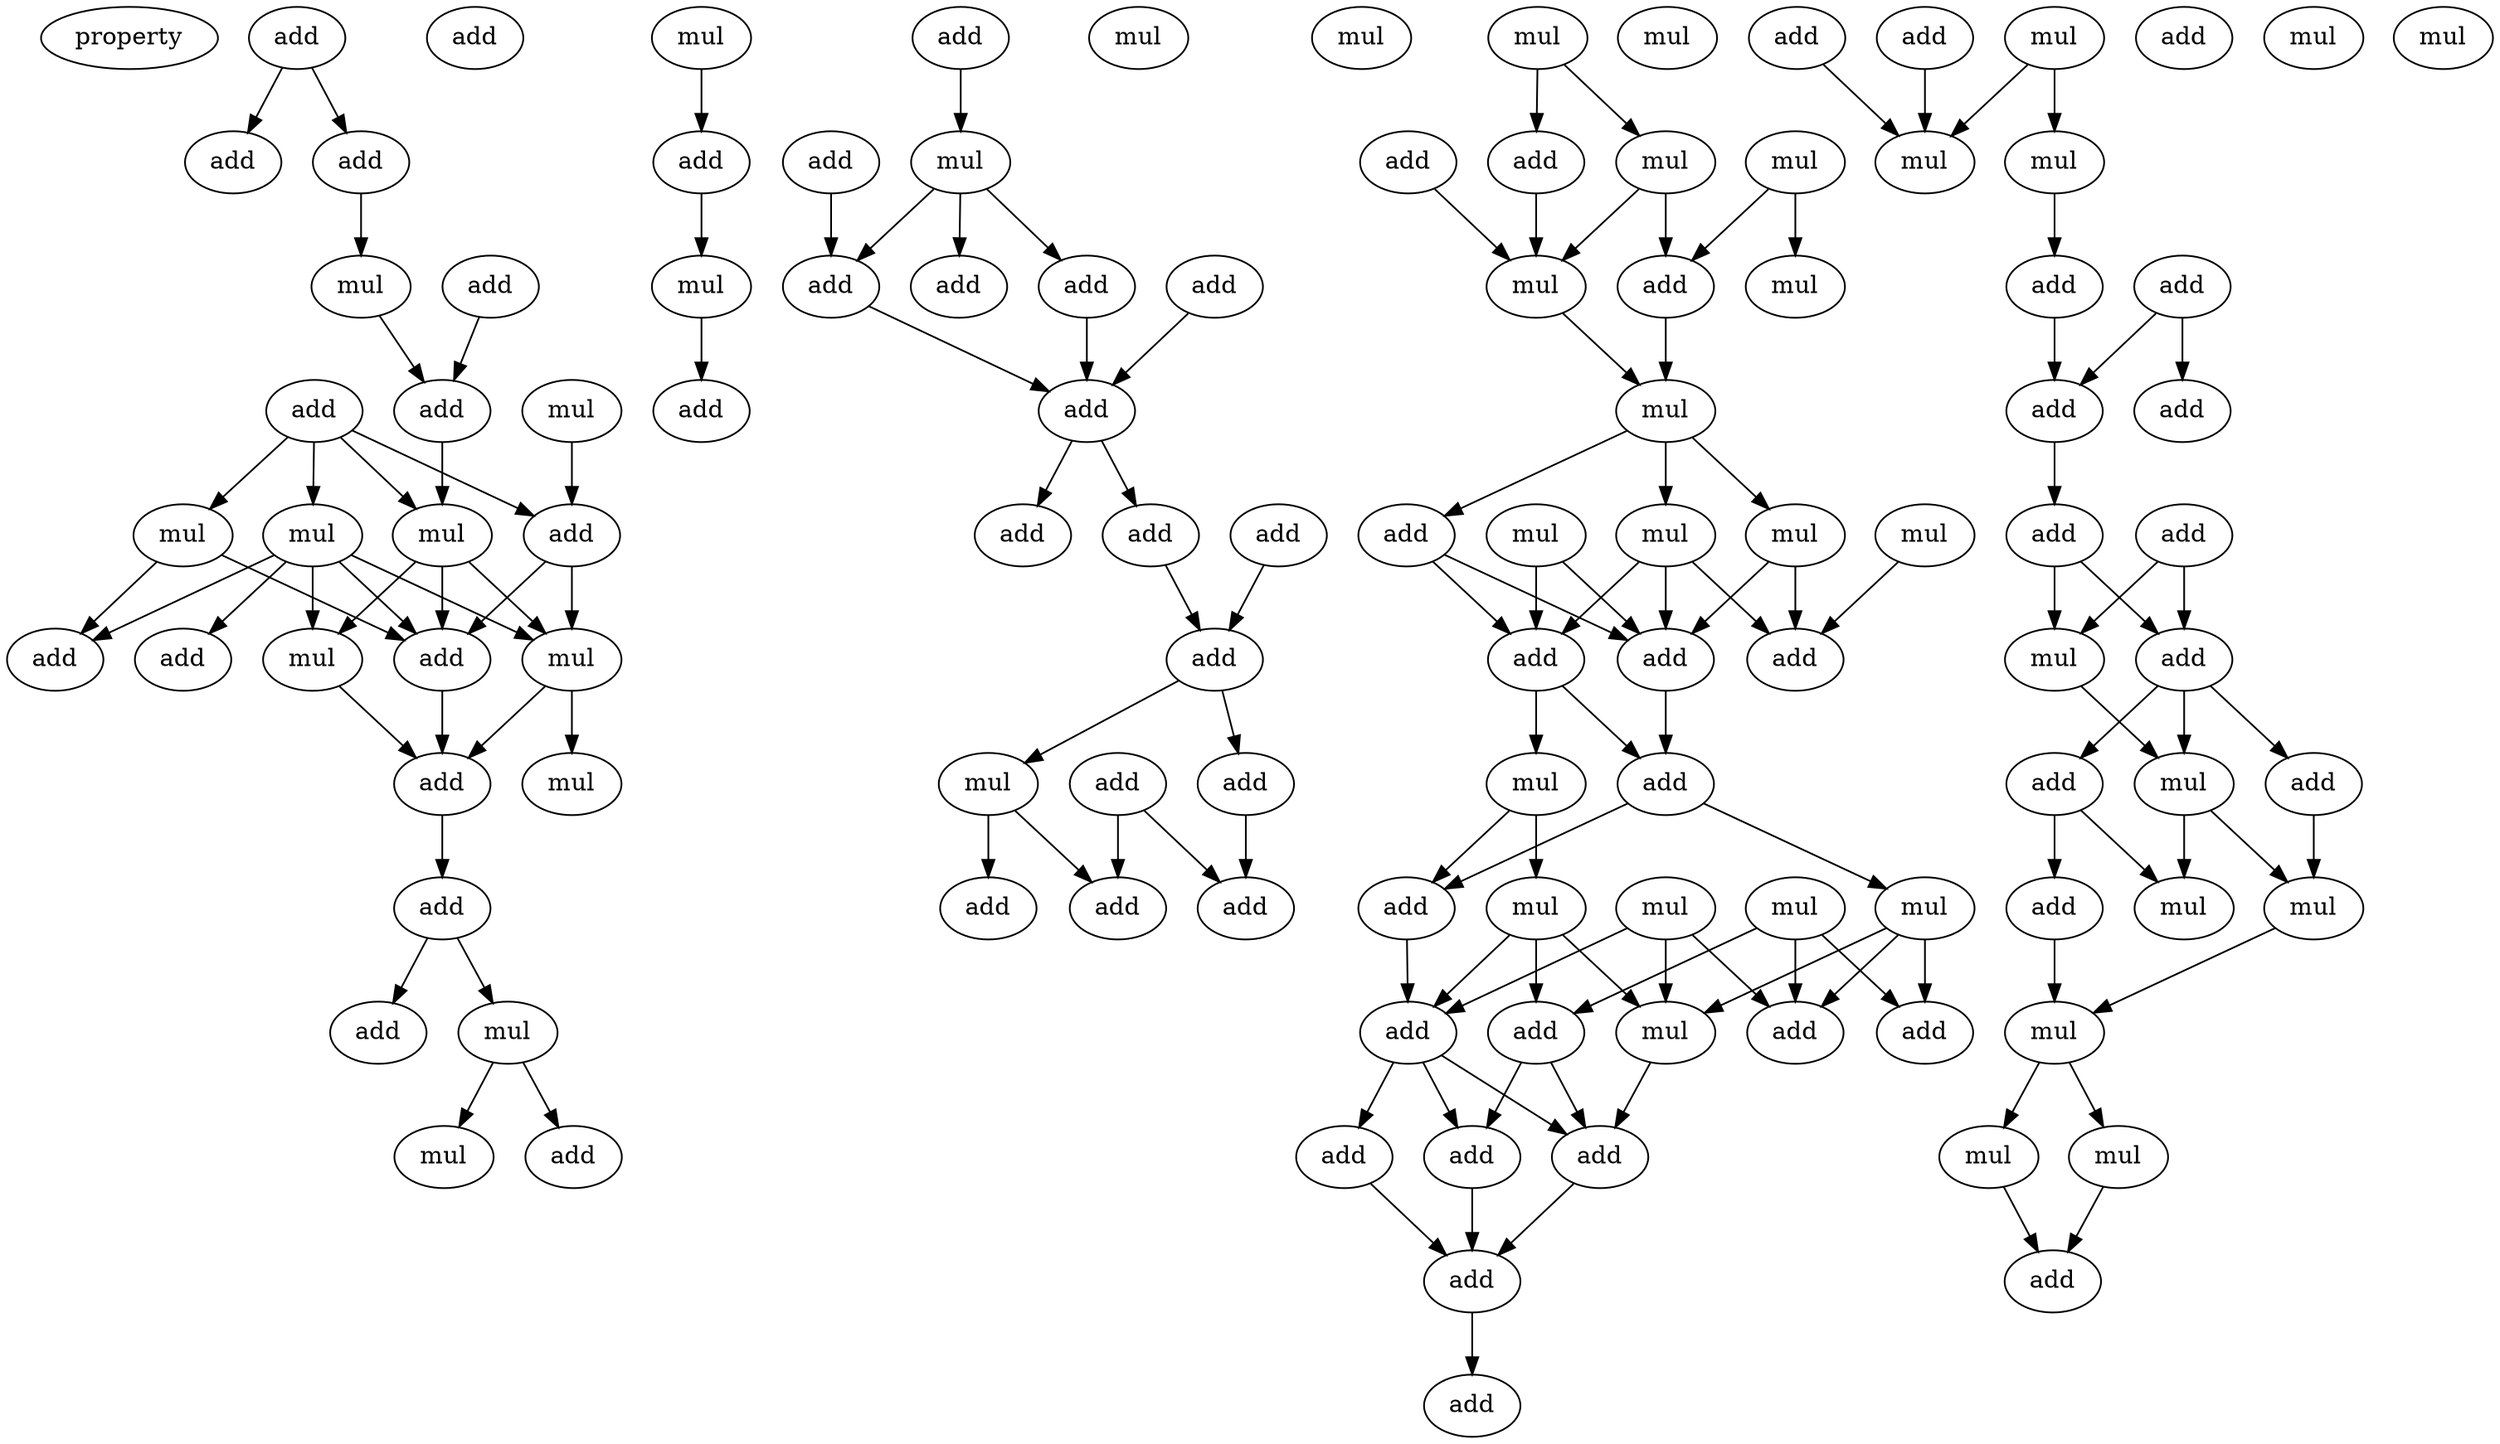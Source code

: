 digraph {
    node [fontcolor=black]
    property [mul=2,lf=2.0]
    0 [ label = add ];
    1 [ label = add ];
    2 [ label = add ];
    3 [ label = add ];
    4 [ label = mul ];
    5 [ label = add ];
    6 [ label = add ];
    7 [ label = mul ];
    8 [ label = mul ];
    9 [ label = mul ];
    10 [ label = add ];
    11 [ label = mul ];
    12 [ label = add ];
    13 [ label = add ];
    14 [ label = add ];
    15 [ label = mul ];
    16 [ label = mul ];
    17 [ label = mul ];
    18 [ label = add ];
    19 [ label = add ];
    20 [ label = add ];
    21 [ label = add ];
    22 [ label = mul ];
    23 [ label = mul ];
    24 [ label = mul ];
    25 [ label = add ];
    26 [ label = add ];
    27 [ label = add ];
    28 [ label = mul ];
    29 [ label = add ];
    30 [ label = add ];
    31 [ label = mul ];
    32 [ label = add ];
    33 [ label = add ];
    34 [ label = add ];
    35 [ label = add ];
    36 [ label = add ];
    37 [ label = add ];
    38 [ label = mul ];
    39 [ label = add ];
    40 [ label = add ];
    41 [ label = add ];
    42 [ label = mul ];
    43 [ label = add ];
    44 [ label = add ];
    45 [ label = add ];
    46 [ label = add ];
    47 [ label = add ];
    48 [ label = mul ];
    49 [ label = mul ];
    50 [ label = mul ];
    51 [ label = mul ];
    52 [ label = mul ];
    53 [ label = add ];
    54 [ label = add ];
    55 [ label = mul ];
    56 [ label = mul ];
    57 [ label = add ];
    58 [ label = mul ];
    59 [ label = add ];
    60 [ label = mul ];
    61 [ label = mul ];
    62 [ label = mul ];
    63 [ label = mul ];
    64 [ label = add ];
    65 [ label = add ];
    66 [ label = add ];
    67 [ label = add ];
    68 [ label = mul ];
    69 [ label = add ];
    70 [ label = mul ];
    71 [ label = mul ];
    72 [ label = mul ];
    73 [ label = mul ];
    74 [ label = add ];
    75 [ label = add ];
    76 [ label = mul ];
    77 [ label = add ];
    78 [ label = add ];
    79 [ label = add ];
    80 [ label = add ];
    81 [ label = add ];
    82 [ label = add ];
    83 [ label = add ];
    84 [ label = mul ];
    85 [ label = add ];
    86 [ label = add ];
    87 [ label = mul ];
    88 [ label = mul ];
    89 [ label = add ];
    90 [ label = add ];
    91 [ label = add ];
    92 [ label = add ];
    93 [ label = add ];
    94 [ label = add ];
    95 [ label = add ];
    96 [ label = mul ];
    97 [ label = add ];
    98 [ label = mul ];
    99 [ label = add ];
    100 [ label = add ];
    101 [ label = mul ];
    102 [ label = mul ];
    103 [ label = mul ];
    104 [ label = mul ];
    105 [ label = mul ];
    106 [ label = add ];
    107 [ label = mul ];
    108 [ label = mul ];
    109 [ label = add ];
    0 -> 1 [ name = 0 ];
    0 -> 2 [ name = 1 ];
    2 -> 4 [ name = 2 ];
    3 -> 5 [ name = 3 ];
    4 -> 5 [ name = 4 ];
    5 -> 11 [ name = 5 ];
    6 -> 8 [ name = 6 ];
    6 -> 9 [ name = 7 ];
    6 -> 10 [ name = 8 ];
    6 -> 11 [ name = 9 ];
    7 -> 10 [ name = 10 ];
    8 -> 12 [ name = 11 ];
    8 -> 14 [ name = 12 ];
    9 -> 12 [ name = 13 ];
    9 -> 13 [ name = 14 ];
    9 -> 14 [ name = 15 ];
    9 -> 15 [ name = 16 ];
    9 -> 16 [ name = 17 ];
    10 -> 12 [ name = 18 ];
    10 -> 15 [ name = 19 ];
    11 -> 12 [ name = 20 ];
    11 -> 15 [ name = 21 ];
    11 -> 16 [ name = 22 ];
    12 -> 18 [ name = 23 ];
    15 -> 17 [ name = 24 ];
    15 -> 18 [ name = 25 ];
    16 -> 18 [ name = 26 ];
    18 -> 19 [ name = 27 ];
    19 -> 21 [ name = 28 ];
    19 -> 22 [ name = 29 ];
    22 -> 23 [ name = 30 ];
    22 -> 25 [ name = 31 ];
    24 -> 26 [ name = 32 ];
    26 -> 28 [ name = 33 ];
    27 -> 31 [ name = 34 ];
    28 -> 30 [ name = 35 ];
    29 -> 32 [ name = 36 ];
    31 -> 32 [ name = 37 ];
    31 -> 33 [ name = 38 ];
    31 -> 34 [ name = 39 ];
    32 -> 36 [ name = 40 ];
    34 -> 36 [ name = 41 ];
    35 -> 36 [ name = 42 ];
    36 -> 39 [ name = 43 ];
    36 -> 40 [ name = 44 ];
    37 -> 41 [ name = 45 ];
    40 -> 41 [ name = 46 ];
    41 -> 42 [ name = 47 ];
    41 -> 44 [ name = 48 ];
    42 -> 46 [ name = 49 ];
    42 -> 47 [ name = 50 ];
    43 -> 45 [ name = 51 ];
    43 -> 46 [ name = 52 ];
    44 -> 45 [ name = 53 ];
    49 -> 50 [ name = 54 ];
    49 -> 54 [ name = 55 ];
    50 -> 56 [ name = 56 ];
    50 -> 57 [ name = 57 ];
    52 -> 55 [ name = 58 ];
    52 -> 57 [ name = 59 ];
    53 -> 56 [ name = 60 ];
    54 -> 56 [ name = 61 ];
    56 -> 58 [ name = 62 ];
    57 -> 58 [ name = 63 ];
    58 -> 59 [ name = 64 ];
    58 -> 61 [ name = 65 ];
    58 -> 62 [ name = 66 ];
    59 -> 64 [ name = 67 ];
    59 -> 66 [ name = 68 ];
    60 -> 65 [ name = 69 ];
    61 -> 64 [ name = 70 ];
    61 -> 65 [ name = 71 ];
    62 -> 64 [ name = 72 ];
    62 -> 65 [ name = 73 ];
    62 -> 66 [ name = 74 ];
    63 -> 64 [ name = 75 ];
    63 -> 66 [ name = 76 ];
    64 -> 67 [ name = 77 ];
    66 -> 67 [ name = 78 ];
    66 -> 68 [ name = 79 ];
    67 -> 69 [ name = 80 ];
    67 -> 70 [ name = 81 ];
    68 -> 69 [ name = 82 ];
    68 -> 73 [ name = 83 ];
    69 -> 75 [ name = 84 ];
    70 -> 76 [ name = 85 ];
    70 -> 77 [ name = 86 ];
    70 -> 78 [ name = 87 ];
    71 -> 75 [ name = 88 ];
    71 -> 76 [ name = 89 ];
    71 -> 77 [ name = 90 ];
    72 -> 74 [ name = 91 ];
    72 -> 77 [ name = 92 ];
    72 -> 78 [ name = 93 ];
    73 -> 74 [ name = 94 ];
    73 -> 75 [ name = 95 ];
    73 -> 76 [ name = 96 ];
    74 -> 79 [ name = 97 ];
    74 -> 81 [ name = 98 ];
    75 -> 79 [ name = 99 ];
    75 -> 80 [ name = 100 ];
    75 -> 81 [ name = 101 ];
    76 -> 79 [ name = 102 ];
    79 -> 82 [ name = 103 ];
    80 -> 82 [ name = 104 ];
    81 -> 82 [ name = 105 ];
    82 -> 86 [ name = 106 ];
    83 -> 88 [ name = 107 ];
    84 -> 87 [ name = 108 ];
    84 -> 88 [ name = 109 ];
    85 -> 88 [ name = 110 ];
    87 -> 90 [ name = 111 ];
    89 -> 91 [ name = 112 ];
    89 -> 92 [ name = 113 ];
    90 -> 92 [ name = 114 ];
    92 -> 93 [ name = 115 ];
    93 -> 95 [ name = 116 ];
    93 -> 96 [ name = 117 ];
    94 -> 95 [ name = 118 ];
    94 -> 96 [ name = 119 ];
    95 -> 97 [ name = 120 ];
    95 -> 98 [ name = 121 ];
    95 -> 99 [ name = 122 ];
    96 -> 98 [ name = 123 ];
    97 -> 102 [ name = 124 ];
    98 -> 101 [ name = 125 ];
    98 -> 102 [ name = 126 ];
    99 -> 100 [ name = 127 ];
    99 -> 101 [ name = 128 ];
    100 -> 103 [ name = 129 ];
    102 -> 103 [ name = 130 ];
    103 -> 104 [ name = 131 ];
    103 -> 105 [ name = 132 ];
    104 -> 109 [ name = 133 ];
    105 -> 109 [ name = 134 ];
}
